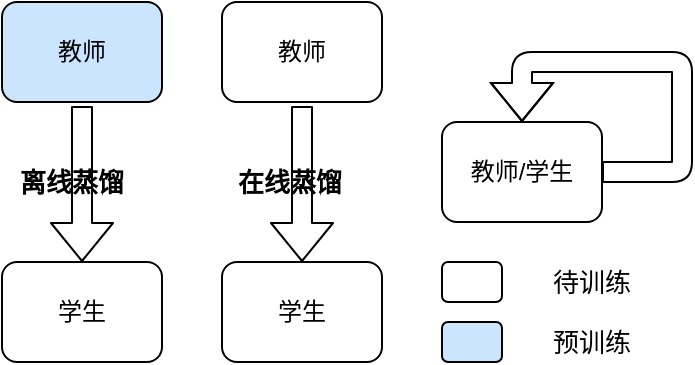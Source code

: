 <mxfile version="14.7.3" type="github">
  <diagram id="vbi7nE3dzQboV_EjsajQ" name="第 1 页">
    <mxGraphModel dx="782" dy="393" grid="1" gridSize="10" guides="1" tooltips="1" connect="1" arrows="1" fold="1" page="1" pageScale="1" pageWidth="850" pageHeight="1100" math="0" shadow="0">
      <root>
        <mxCell id="0" />
        <mxCell id="1" parent="0" />
        <mxCell id="9pZoL8t0_pukpKfw8_Pr-1" value="教师" style="rounded=1;whiteSpace=wrap;html=1;fillColor=#CCE5FF;" parent="1" vertex="1">
          <mxGeometry x="130" y="270" width="80" height="50" as="geometry" />
        </mxCell>
        <mxCell id="9pZoL8t0_pukpKfw8_Pr-2" value="学生" style="rounded=1;whiteSpace=wrap;html=1;fillColor=none;" parent="1" vertex="1">
          <mxGeometry x="130" y="400" width="80" height="50" as="geometry" />
        </mxCell>
        <mxCell id="9pZoL8t0_pukpKfw8_Pr-3" value="" style="shape=flexArrow;endArrow=classic;html=1;gradientColor=#FF0000;gradientDirection=north;" parent="1" edge="1">
          <mxGeometry width="50" height="50" relative="1" as="geometry">
            <mxPoint x="170" y="322" as="sourcePoint" />
            <mxPoint x="170" y="400" as="targetPoint" />
          </mxGeometry>
        </mxCell>
        <mxCell id="9pZoL8t0_pukpKfw8_Pr-4" value="教师" style="rounded=1;whiteSpace=wrap;html=1;fillColor=none;" parent="1" vertex="1">
          <mxGeometry x="240" y="270" width="80" height="50" as="geometry" />
        </mxCell>
        <mxCell id="9pZoL8t0_pukpKfw8_Pr-5" value="学生" style="rounded=1;whiteSpace=wrap;html=1;fillColor=none;" parent="1" vertex="1">
          <mxGeometry x="240" y="400" width="80" height="50" as="geometry" />
        </mxCell>
        <mxCell id="9pZoL8t0_pukpKfw8_Pr-6" value="" style="shape=flexArrow;endArrow=classic;html=1;gradientColor=#FF0000;gradientDirection=north;" parent="1" edge="1">
          <mxGeometry width="50" height="50" relative="1" as="geometry">
            <mxPoint x="280" y="322" as="sourcePoint" />
            <mxPoint x="280" y="400" as="targetPoint" />
          </mxGeometry>
        </mxCell>
        <mxCell id="9pZoL8t0_pukpKfw8_Pr-7" value="教师/学生" style="rounded=1;whiteSpace=wrap;html=1;gradientColor=#FFE599;gradientDirection=north;fillColor=none;" parent="1" vertex="1">
          <mxGeometry x="350" y="330" width="80" height="50" as="geometry" />
        </mxCell>
        <mxCell id="9pZoL8t0_pukpKfw8_Pr-10" value="离线蒸馏" style="text;html=1;strokeColor=none;align=center;verticalAlign=middle;whiteSpace=wrap;rounded=0;fontStyle=1;fontSize=13;" parent="1" vertex="1">
          <mxGeometry x="130" y="350" width="70" height="20" as="geometry" />
        </mxCell>
        <mxCell id="9pZoL8t0_pukpKfw8_Pr-13" value="在线蒸馏" style="text;html=1;strokeColor=none;align=center;verticalAlign=middle;whiteSpace=wrap;rounded=0;fontStyle=1;fontSize=13;" parent="1" vertex="1">
          <mxGeometry x="240" y="350" width="67.5" height="20" as="geometry" />
        </mxCell>
        <mxCell id="9pZoL8t0_pukpKfw8_Pr-17" style="edgeStyle=orthogonalEdgeStyle;orthogonalLoop=1;jettySize=auto;html=1;exitX=1;exitY=0.5;exitDx=0;exitDy=0;entryX=0.5;entryY=0;entryDx=0;entryDy=0;gradientColor=#FF0000;fontSize=11;rounded=1;gradientDirection=south;shape=flexArrow;" parent="1" source="9pZoL8t0_pukpKfw8_Pr-7" target="9pZoL8t0_pukpKfw8_Pr-7" edge="1">
          <mxGeometry relative="1" as="geometry">
            <Array as="points">
              <mxPoint x="470" y="355" />
              <mxPoint x="470" y="300" />
              <mxPoint x="390" y="300" />
            </Array>
          </mxGeometry>
        </mxCell>
        <mxCell id="9pZoL8t0_pukpKfw8_Pr-18" value="" style="rounded=1;whiteSpace=wrap;html=1;fontSize=13;fillColor=none;" parent="1" vertex="1">
          <mxGeometry x="350" y="400" width="30" height="20" as="geometry" />
        </mxCell>
        <mxCell id="9pZoL8t0_pukpKfw8_Pr-19" value="待训练" style="text;html=1;strokeColor=none;align=center;verticalAlign=middle;whiteSpace=wrap;rounded=0;fontSize=13;" parent="1" vertex="1">
          <mxGeometry x="400" y="400" width="50" height="20" as="geometry" />
        </mxCell>
        <mxCell id="9pZoL8t0_pukpKfw8_Pr-20" value="" style="rounded=1;whiteSpace=wrap;html=1;fontSize=13;fillColor=#CCE5FF;" parent="1" vertex="1">
          <mxGeometry x="350" y="430" width="30" height="20" as="geometry" />
        </mxCell>
        <mxCell id="9pZoL8t0_pukpKfw8_Pr-21" value="预训练" style="text;html=1;strokeColor=none;align=center;verticalAlign=middle;whiteSpace=wrap;rounded=0;fontSize=13;" parent="1" vertex="1">
          <mxGeometry x="400" y="430" width="50" height="20" as="geometry" />
        </mxCell>
      </root>
    </mxGraphModel>
  </diagram>
</mxfile>
